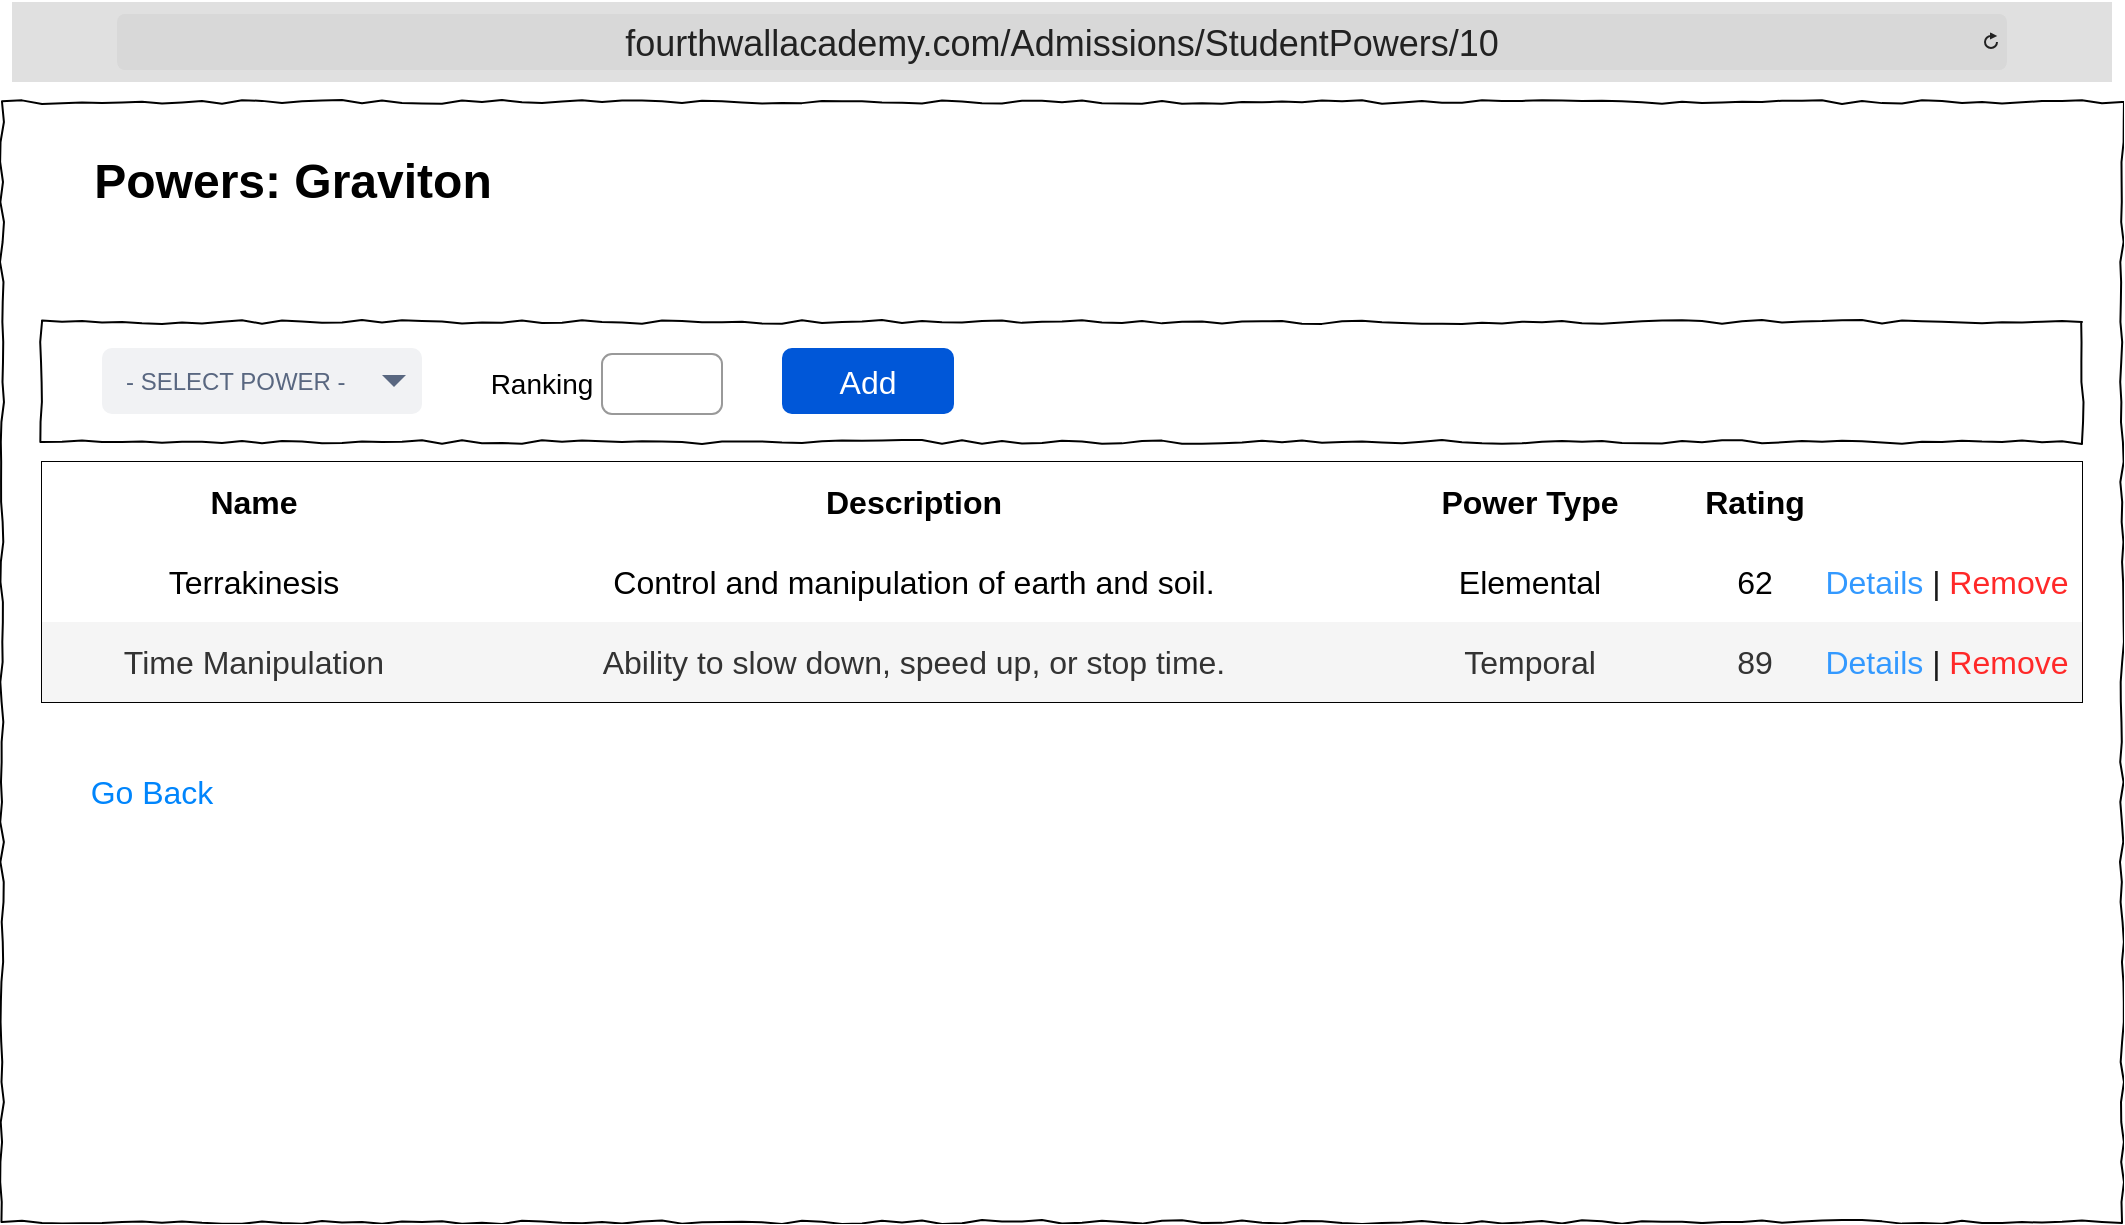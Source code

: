 <mxfile version="26.0.4">
  <diagram name="Page-1" id="03018318-947c-dd8e-b7a3-06fadd420f32">
    <mxGraphModel dx="3354" dy="1258" grid="1" gridSize="10" guides="1" tooltips="1" connect="1" arrows="1" fold="1" page="1" pageScale="1" pageWidth="1100" pageHeight="850" background="none" math="0" shadow="0">
      <root>
        <mxCell id="0" />
        <mxCell id="1" parent="0" />
        <mxCell id="677b7b8949515195-1" value="" style="whiteSpace=wrap;html=1;rounded=0;shadow=0;labelBackgroundColor=none;strokeColor=#000000;strokeWidth=1;fillColor=none;fontFamily=Verdana;fontSize=12;fontColor=#000000;align=center;comic=1;" parent="1" vertex="1">
          <mxGeometry x="20" y="70" width="1060" height="560" as="geometry" />
        </mxCell>
        <mxCell id="LmwmgGfayQPv5SeDVGtm-13" value="Go Back" style="html=1;shadow=0;dashed=0;shape=mxgraph.bootstrap.rrect;rSize=5;strokeColor=none;strokeWidth=1;fillColor=none;fontColor=#0085FC;whiteSpace=wrap;align=center;verticalAlign=middle;spacingLeft=0;fontStyle=0;fontSize=16;spacing=5;" parent="1" vertex="1">
          <mxGeometry x="50" y="395" width="90" height="40" as="geometry" />
        </mxCell>
        <mxCell id="LmwmgGfayQPv5SeDVGtm-14" value="&lt;font style=&quot;font-size: 18px;&quot;&gt;fourthwallacademy.com/Admissions/StudentPowers/10&lt;/font&gt;" style="html=1;strokeWidth=1;shadow=0;dashed=0;shape=mxgraph.ios7ui.url;fillColor=#e0e0e0;strokeColor=#c0c0c0;buttonText=;strokeColor2=#222222;fontColor=#222222;fontSize=8;spacingTop=2;align=center;whiteSpace=wrap;" parent="1" vertex="1">
          <mxGeometry x="25" y="20" width="1050" height="40" as="geometry" />
        </mxCell>
        <mxCell id="yyuM_Z-W85GqfefdKvoD-3" value="Powers: Graviton" style="text;strokeColor=none;fillColor=none;html=1;fontSize=24;fontStyle=1;verticalAlign=middle;align=center;" parent="1" vertex="1">
          <mxGeometry x="50" y="90" width="230" height="40" as="geometry" />
        </mxCell>
        <mxCell id="DmLPhpWm6k31O1sysU3I-1" value="" style="shape=table;startSize=0;container=1;collapsible=0;childLayout=tableLayout;fontSize=16;" parent="1" vertex="1">
          <mxGeometry x="40" y="250" width="1020" height="120" as="geometry" />
        </mxCell>
        <mxCell id="DmLPhpWm6k31O1sysU3I-2" value="" style="shape=tableRow;horizontal=0;startSize=0;swimlaneHead=0;swimlaneBody=0;strokeColor=inherit;top=0;left=0;bottom=0;right=0;collapsible=0;dropTarget=0;fillColor=none;points=[[0,0.5],[1,0.5]];portConstraint=eastwest;fontSize=16;" parent="DmLPhpWm6k31O1sysU3I-1" vertex="1">
          <mxGeometry width="1020" height="40" as="geometry" />
        </mxCell>
        <mxCell id="DmLPhpWm6k31O1sysU3I-3" value="&lt;b&gt;Name&lt;/b&gt;" style="shape=partialRectangle;html=1;whiteSpace=wrap;connectable=0;overflow=hidden;top=0;left=0;bottom=0;right=0;pointerEvents=1;fontSize=16;" parent="DmLPhpWm6k31O1sysU3I-2" vertex="1">
          <mxGeometry width="212" height="40" as="geometry">
            <mxRectangle width="212" height="40" as="alternateBounds" />
          </mxGeometry>
        </mxCell>
        <mxCell id="DmLPhpWm6k31O1sysU3I-4" value="&lt;b&gt;Description&lt;/b&gt;" style="shape=partialRectangle;html=1;whiteSpace=wrap;connectable=0;overflow=hidden;top=0;left=0;bottom=0;right=0;pointerEvents=1;fontSize=16;" parent="DmLPhpWm6k31O1sysU3I-2" vertex="1">
          <mxGeometry x="212" width="448" height="40" as="geometry">
            <mxRectangle width="448" height="40" as="alternateBounds" />
          </mxGeometry>
        </mxCell>
        <mxCell id="uf5XucCRE3hMxo9ocxFI-4" value="&lt;b&gt;Power Type&lt;/b&gt;" style="shape=partialRectangle;html=1;whiteSpace=wrap;connectable=0;overflow=hidden;top=0;left=0;bottom=0;right=0;pointerEvents=1;fontSize=16;" parent="DmLPhpWm6k31O1sysU3I-2" vertex="1">
          <mxGeometry x="660" width="168" height="40" as="geometry">
            <mxRectangle width="168" height="40" as="alternateBounds" />
          </mxGeometry>
        </mxCell>
        <mxCell id="DmLPhpWm6k31O1sysU3I-5" value="&lt;b&gt;Rating&lt;/b&gt;" style="shape=partialRectangle;html=1;whiteSpace=wrap;connectable=0;overflow=hidden;top=0;left=0;bottom=0;right=0;pointerEvents=1;fontSize=16;" parent="DmLPhpWm6k31O1sysU3I-2" vertex="1">
          <mxGeometry x="828" width="57" height="40" as="geometry">
            <mxRectangle width="57" height="40" as="alternateBounds" />
          </mxGeometry>
        </mxCell>
        <mxCell id="DmLPhpWm6k31O1sysU3I-6" style="shape=partialRectangle;html=1;whiteSpace=wrap;connectable=0;overflow=hidden;top=0;left=0;bottom=0;right=0;pointerEvents=1;fontSize=16;" parent="DmLPhpWm6k31O1sysU3I-2" vertex="1">
          <mxGeometry x="885" width="135" height="40" as="geometry">
            <mxRectangle width="135" height="40" as="alternateBounds" />
          </mxGeometry>
        </mxCell>
        <mxCell id="DmLPhpWm6k31O1sysU3I-7" value="" style="shape=tableRow;horizontal=0;startSize=0;swimlaneHead=0;swimlaneBody=0;strokeColor=inherit;top=0;left=0;bottom=0;right=0;collapsible=0;dropTarget=0;fillColor=none;points=[[0,0.5],[1,0.5]];portConstraint=eastwest;fontSize=16;" parent="DmLPhpWm6k31O1sysU3I-1" vertex="1">
          <mxGeometry y="40" width="1020" height="40" as="geometry" />
        </mxCell>
        <mxCell id="DmLPhpWm6k31O1sysU3I-8" value="Terrakinesis" style="shape=partialRectangle;html=1;whiteSpace=wrap;connectable=0;overflow=hidden;top=0;left=0;bottom=0;right=0;pointerEvents=1;fontSize=16;" parent="DmLPhpWm6k31O1sysU3I-7" vertex="1">
          <mxGeometry width="212" height="40" as="geometry">
            <mxRectangle width="212" height="40" as="alternateBounds" />
          </mxGeometry>
        </mxCell>
        <mxCell id="DmLPhpWm6k31O1sysU3I-9" value="Control and manipulation of earth and soil." style="shape=partialRectangle;html=1;whiteSpace=wrap;connectable=0;overflow=hidden;top=0;left=0;bottom=0;right=0;pointerEvents=1;fontSize=16;" parent="DmLPhpWm6k31O1sysU3I-7" vertex="1">
          <mxGeometry x="212" width="448" height="40" as="geometry">
            <mxRectangle width="448" height="40" as="alternateBounds" />
          </mxGeometry>
        </mxCell>
        <mxCell id="uf5XucCRE3hMxo9ocxFI-5" value="Elemental" style="shape=partialRectangle;html=1;whiteSpace=wrap;connectable=0;overflow=hidden;top=0;left=0;bottom=0;right=0;pointerEvents=1;fontSize=16;" parent="DmLPhpWm6k31O1sysU3I-7" vertex="1">
          <mxGeometry x="660" width="168" height="40" as="geometry">
            <mxRectangle width="168" height="40" as="alternateBounds" />
          </mxGeometry>
        </mxCell>
        <mxCell id="DmLPhpWm6k31O1sysU3I-10" value="62" style="shape=partialRectangle;html=1;whiteSpace=wrap;connectable=0;overflow=hidden;top=0;left=0;bottom=0;right=0;pointerEvents=1;fontSize=16;" parent="DmLPhpWm6k31O1sysU3I-7" vertex="1">
          <mxGeometry x="828" width="57" height="40" as="geometry">
            <mxRectangle width="57" height="40" as="alternateBounds" />
          </mxGeometry>
        </mxCell>
        <mxCell id="DmLPhpWm6k31O1sysU3I-11" value="&lt;font color=&quot;#3399ff&quot;&gt;Details&lt;/font&gt;&lt;font color=&quot;#ff2929&quot;&gt; &lt;/font&gt;&lt;font color=&quot;#1a1a1a&quot;&gt;|&lt;/font&gt;&lt;font color=&quot;#ff2929&quot;&gt; Remove&lt;/font&gt;" style="shape=partialRectangle;html=1;whiteSpace=wrap;connectable=0;overflow=hidden;top=0;left=0;bottom=0;right=0;pointerEvents=1;fontSize=16;" parent="DmLPhpWm6k31O1sysU3I-7" vertex="1">
          <mxGeometry x="885" width="135" height="40" as="geometry">
            <mxRectangle width="135" height="40" as="alternateBounds" />
          </mxGeometry>
        </mxCell>
        <mxCell id="DmLPhpWm6k31O1sysU3I-12" value="" style="shape=tableRow;horizontal=0;startSize=0;swimlaneHead=0;swimlaneBody=0;strokeColor=inherit;top=0;left=0;bottom=0;right=0;collapsible=0;dropTarget=0;fillColor=none;points=[[0,0.5],[1,0.5]];portConstraint=eastwest;fontSize=16;" parent="DmLPhpWm6k31O1sysU3I-1" vertex="1">
          <mxGeometry y="80" width="1020" height="40" as="geometry" />
        </mxCell>
        <mxCell id="DmLPhpWm6k31O1sysU3I-13" value="Time Manipulation" style="shape=partialRectangle;html=1;whiteSpace=wrap;connectable=0;strokeColor=#666666;overflow=hidden;fillColor=#f5f5f5;top=0;left=0;bottom=0;right=0;pointerEvents=1;fontSize=16;fontColor=#333333;" parent="DmLPhpWm6k31O1sysU3I-12" vertex="1">
          <mxGeometry width="212" height="40" as="geometry">
            <mxRectangle width="212" height="40" as="alternateBounds" />
          </mxGeometry>
        </mxCell>
        <mxCell id="DmLPhpWm6k31O1sysU3I-14" value="Ability to slow down, speed up, or stop time." style="shape=partialRectangle;html=1;whiteSpace=wrap;connectable=0;strokeColor=#666666;overflow=hidden;fillColor=#f5f5f5;top=0;left=0;bottom=0;right=0;pointerEvents=1;fontSize=16;fontColor=#333333;" parent="DmLPhpWm6k31O1sysU3I-12" vertex="1">
          <mxGeometry x="212" width="448" height="40" as="geometry">
            <mxRectangle width="448" height="40" as="alternateBounds" />
          </mxGeometry>
        </mxCell>
        <mxCell id="uf5XucCRE3hMxo9ocxFI-6" value="Temporal" style="shape=partialRectangle;html=1;whiteSpace=wrap;connectable=0;strokeColor=#666666;overflow=hidden;fillColor=#f5f5f5;top=0;left=0;bottom=0;right=0;pointerEvents=1;fontSize=16;fontColor=#333333;" parent="DmLPhpWm6k31O1sysU3I-12" vertex="1">
          <mxGeometry x="660" width="168" height="40" as="geometry">
            <mxRectangle width="168" height="40" as="alternateBounds" />
          </mxGeometry>
        </mxCell>
        <mxCell id="DmLPhpWm6k31O1sysU3I-15" value="89" style="shape=partialRectangle;html=1;whiteSpace=wrap;connectable=0;strokeColor=#666666;overflow=hidden;fillColor=#f5f5f5;top=0;left=0;bottom=0;right=0;pointerEvents=1;fontSize=16;fontColor=#333333;" parent="DmLPhpWm6k31O1sysU3I-12" vertex="1">
          <mxGeometry x="828" width="57" height="40" as="geometry">
            <mxRectangle width="57" height="40" as="alternateBounds" />
          </mxGeometry>
        </mxCell>
        <mxCell id="DmLPhpWm6k31O1sysU3I-16" value="&lt;font color=&quot;#3399ff&quot;&gt;Details&lt;/font&gt;&lt;font color=&quot;#ff2929&quot;&gt;&amp;nbsp;&lt;/font&gt;&lt;font color=&quot;#1a1a1a&quot;&gt;|&lt;/font&gt;&lt;font color=&quot;#ff2929&quot;&gt;&amp;nbsp;Remove&lt;/font&gt;" style="shape=partialRectangle;html=1;whiteSpace=wrap;connectable=0;strokeColor=#666666;overflow=hidden;fillColor=#f5f5f5;top=0;left=0;bottom=0;right=0;pointerEvents=1;fontSize=16;fontColor=#333333;" parent="DmLPhpWm6k31O1sysU3I-12" vertex="1">
          <mxGeometry x="885" width="135" height="40" as="geometry">
            <mxRectangle width="135" height="40" as="alternateBounds" />
          </mxGeometry>
        </mxCell>
        <mxCell id="DmLPhpWm6k31O1sysU3I-18" value="- SELECT POWER -" style="rounded=1;fillColor=#F1F2F4;strokeColor=none;html=1;whiteSpace=wrap;fontColor=#596780;align=left;fontSize=12;spacingLeft=10;sketch=0;" parent="1" vertex="1">
          <mxGeometry x="70" y="193" width="160" height="33" as="geometry" />
        </mxCell>
        <mxCell id="DmLPhpWm6k31O1sysU3I-19" value="" style="shape=triangle;direction=south;fillColor=#596780;strokeColor=none;html=1;sketch=0;" parent="DmLPhpWm6k31O1sysU3I-18" vertex="1">
          <mxGeometry x="1" y="0.5" width="12" height="6" relative="1" as="geometry">
            <mxPoint x="-20" y="-3" as="offset" />
          </mxGeometry>
        </mxCell>
        <mxCell id="DmLPhpWm6k31O1sysU3I-20" value="&lt;font style=&quot;font-size: 16px;&quot;&gt;Add&lt;/font&gt;" style="rounded=1;fillColor=#0057D8;strokeColor=none;html=1;whiteSpace=wrap;fontColor=#ffffff;align=center;verticalAlign=middle;fontStyle=0;fontSize=12;sketch=0;" parent="1" vertex="1">
          <mxGeometry x="410" y="193" width="86" height="33" as="geometry" />
        </mxCell>
        <mxCell id="Vb0au0yF7peZkE-0nRF6-1" value="" style="html=1;shadow=0;dashed=0;shape=mxgraph.bootstrap.rrect;rSize=5;fillColor=none;strokeColor=#999999;align=left;spacing=15;fontSize=14;fontColor=#6C767D;" parent="1" vertex="1">
          <mxGeometry x="320" y="196" width="60" height="30" as="geometry" />
        </mxCell>
        <mxCell id="Vb0au0yF7peZkE-0nRF6-3" value="Ranking" style="text;html=1;align=center;verticalAlign=middle;whiteSpace=wrap;rounded=0;fontSize=14;" parent="1" vertex="1">
          <mxGeometry x="260" y="196" width="60" height="30" as="geometry" />
        </mxCell>
        <mxCell id="Vb0au0yF7peZkE-0nRF6-10" value="" style="whiteSpace=wrap;html=1;rounded=0;shadow=0;labelBackgroundColor=none;strokeColor=#000000;strokeWidth=1;fillColor=none;fontFamily=Verdana;fontSize=12;fontColor=#000000;align=center;comic=1;" parent="1" vertex="1">
          <mxGeometry x="40" y="180" width="1020" height="60" as="geometry" />
        </mxCell>
      </root>
    </mxGraphModel>
  </diagram>
</mxfile>
